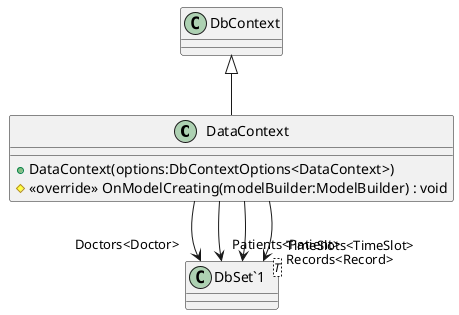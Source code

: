 @startuml
class DataContext {
    + DataContext(options:DbContextOptions<DataContext>)
    # <<override>> OnModelCreating(modelBuilder:ModelBuilder) : void
}
class "DbSet`1"<T> {
}
DbContext <|-- DataContext
DataContext --> "Doctors<Doctor>" "DbSet`1"
DataContext --> "Patients<Patient>" "DbSet`1"
DataContext --> "Records<Record>" "DbSet`1"
DataContext --> "TimeSlots<TimeSlot>" "DbSet`1"
@enduml
